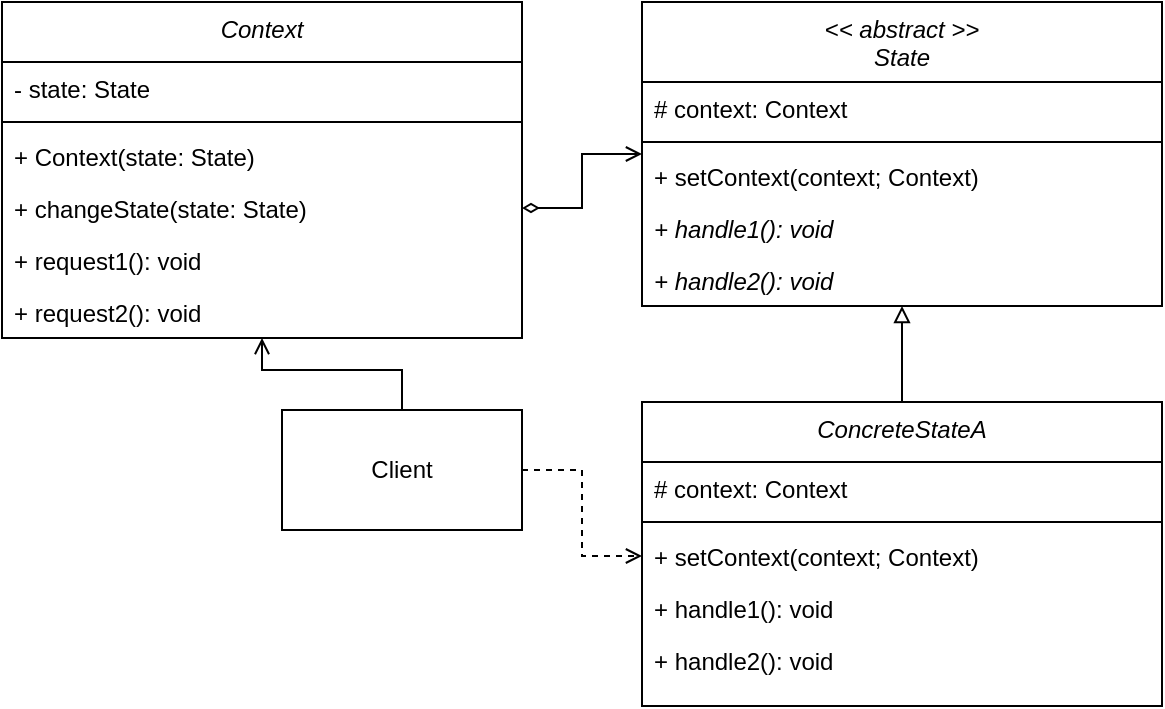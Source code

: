 <mxfile version="20.8.10" type="device"><diagram id="C5RBs43oDa-KdzZeNtuy" name="Page-1"><mxGraphModel dx="954" dy="674" grid="1" gridSize="10" guides="1" tooltips="1" connect="1" arrows="1" fold="1" page="1" pageScale="1" pageWidth="827" pageHeight="1169" math="0" shadow="0"><root><mxCell id="WIyWlLk6GJQsqaUBKTNV-0"/><mxCell id="WIyWlLk6GJQsqaUBKTNV-1" parent="WIyWlLk6GJQsqaUBKTNV-0"/><mxCell id="38xjc2YD5wqD6VukVUvA-47" value="Context" style="swimlane;fontStyle=2;align=center;verticalAlign=top;childLayout=stackLayout;horizontal=1;startSize=30;horizontalStack=0;resizeParent=1;resizeLast=0;collapsible=1;marginBottom=0;rounded=0;shadow=0;strokeWidth=1;swimlaneLine=1;" vertex="1" parent="WIyWlLk6GJQsqaUBKTNV-1"><mxGeometry x="40" y="20" width="260" height="168" as="geometry"><mxRectangle x="230" y="140" width="160" height="26" as="alternateBounds"/></mxGeometry></mxCell><mxCell id="38xjc2YD5wqD6VukVUvA-48" value="- state: State" style="text;align=left;verticalAlign=top;spacingLeft=4;spacingRight=4;overflow=hidden;rotatable=0;points=[[0,0.5],[1,0.5]];portConstraint=eastwest;" vertex="1" parent="38xjc2YD5wqD6VukVUvA-47"><mxGeometry y="30" width="260" height="26" as="geometry"/></mxCell><mxCell id="38xjc2YD5wqD6VukVUvA-49" value="" style="line;html=1;strokeWidth=1;align=left;verticalAlign=middle;spacingTop=-1;spacingLeft=3;spacingRight=3;rotatable=0;labelPosition=right;points=[];portConstraint=eastwest;" vertex="1" parent="38xjc2YD5wqD6VukVUvA-47"><mxGeometry y="56" width="260" height="8" as="geometry"/></mxCell><mxCell id="38xjc2YD5wqD6VukVUvA-50" value="+ Context(state: State)" style="text;align=left;verticalAlign=top;spacingLeft=4;spacingRight=4;overflow=hidden;rotatable=0;points=[[0,0.5],[1,0.5]];portConstraint=eastwest;" vertex="1" parent="38xjc2YD5wqD6VukVUvA-47"><mxGeometry y="64" width="260" height="26" as="geometry"/></mxCell><mxCell id="38xjc2YD5wqD6VukVUvA-100" value="+ changeState(state: State)" style="text;align=left;verticalAlign=top;spacingLeft=4;spacingRight=4;overflow=hidden;rotatable=0;points=[[0,0.5],[1,0.5]];portConstraint=eastwest;" vertex="1" parent="38xjc2YD5wqD6VukVUvA-47"><mxGeometry y="90" width="260" height="26" as="geometry"/></mxCell><mxCell id="38xjc2YD5wqD6VukVUvA-102" value="+ request1(): void" style="text;align=left;verticalAlign=top;spacingLeft=4;spacingRight=4;overflow=hidden;rotatable=0;points=[[0,0.5],[1,0.5]];portConstraint=eastwest;" vertex="1" parent="38xjc2YD5wqD6VukVUvA-47"><mxGeometry y="116" width="260" height="26" as="geometry"/></mxCell><mxCell id="38xjc2YD5wqD6VukVUvA-103" value="+ request2(): void" style="text;align=left;verticalAlign=top;spacingLeft=4;spacingRight=4;overflow=hidden;rotatable=0;points=[[0,0.5],[1,0.5]];portConstraint=eastwest;" vertex="1" parent="38xjc2YD5wqD6VukVUvA-47"><mxGeometry y="142" width="260" height="26" as="geometry"/></mxCell><mxCell id="38xjc2YD5wqD6VukVUvA-118" style="edgeStyle=orthogonalEdgeStyle;rounded=0;orthogonalLoop=1;jettySize=auto;html=1;entryX=1;entryY=0.5;entryDx=0;entryDy=0;startArrow=open;startFill=0;endArrow=diamondThin;endFill=0;" edge="1" parent="WIyWlLk6GJQsqaUBKTNV-1" source="38xjc2YD5wqD6VukVUvA-86" target="38xjc2YD5wqD6VukVUvA-100"><mxGeometry relative="1" as="geometry"/></mxCell><mxCell id="38xjc2YD5wqD6VukVUvA-86" value="&lt;&lt; abstract &gt;&gt;&#10;State" style="swimlane;fontStyle=2;align=center;verticalAlign=top;childLayout=stackLayout;horizontal=1;startSize=40;horizontalStack=0;resizeParent=1;resizeLast=0;collapsible=1;marginBottom=0;rounded=0;shadow=0;strokeWidth=1;swimlaneLine=1;" vertex="1" parent="WIyWlLk6GJQsqaUBKTNV-1"><mxGeometry x="360" y="20" width="260" height="152" as="geometry"><mxRectangle x="230" y="140" width="160" height="26" as="alternateBounds"/></mxGeometry></mxCell><mxCell id="38xjc2YD5wqD6VukVUvA-87" value="# context: Context" style="text;align=left;verticalAlign=top;spacingLeft=4;spacingRight=4;overflow=hidden;rotatable=0;points=[[0,0.5],[1,0.5]];portConstraint=eastwest;" vertex="1" parent="38xjc2YD5wqD6VukVUvA-86"><mxGeometry y="40" width="260" height="26" as="geometry"/></mxCell><mxCell id="38xjc2YD5wqD6VukVUvA-88" value="" style="line;html=1;strokeWidth=1;align=left;verticalAlign=middle;spacingTop=-1;spacingLeft=3;spacingRight=3;rotatable=0;labelPosition=right;points=[];portConstraint=eastwest;" vertex="1" parent="38xjc2YD5wqD6VukVUvA-86"><mxGeometry y="66" width="260" height="8" as="geometry"/></mxCell><mxCell id="38xjc2YD5wqD6VukVUvA-104" value="+ setContext(context; Context)" style="text;align=left;verticalAlign=top;spacingLeft=4;spacingRight=4;overflow=hidden;rotatable=0;points=[[0,0.5],[1,0.5]];portConstraint=eastwest;" vertex="1" parent="38xjc2YD5wqD6VukVUvA-86"><mxGeometry y="74" width="260" height="26" as="geometry"/></mxCell><mxCell id="38xjc2YD5wqD6VukVUvA-89" value="+ handle1(): void" style="text;align=left;verticalAlign=top;spacingLeft=4;spacingRight=4;overflow=hidden;rotatable=0;points=[[0,0.5],[1,0.5]];portConstraint=eastwest;fontStyle=2" vertex="1" parent="38xjc2YD5wqD6VukVUvA-86"><mxGeometry y="100" width="260" height="26" as="geometry"/></mxCell><mxCell id="38xjc2YD5wqD6VukVUvA-101" value="+ handle2(): void" style="text;align=left;verticalAlign=top;spacingLeft=4;spacingRight=4;overflow=hidden;rotatable=0;points=[[0,0.5],[1,0.5]];portConstraint=eastwest;fontStyle=2" vertex="1" parent="38xjc2YD5wqD6VukVUvA-86"><mxGeometry y="126" width="260" height="26" as="geometry"/></mxCell><mxCell id="38xjc2YD5wqD6VukVUvA-119" style="edgeStyle=orthogonalEdgeStyle;rounded=0;orthogonalLoop=1;jettySize=auto;html=1;startArrow=none;startFill=0;endArrow=open;endFill=0;" edge="1" parent="WIyWlLk6GJQsqaUBKTNV-1" source="38xjc2YD5wqD6VukVUvA-98" target="38xjc2YD5wqD6VukVUvA-47"><mxGeometry relative="1" as="geometry"/></mxCell><mxCell id="38xjc2YD5wqD6VukVUvA-120" style="edgeStyle=orthogonalEdgeStyle;rounded=0;orthogonalLoop=1;jettySize=auto;html=1;entryX=0;entryY=0.5;entryDx=0;entryDy=0;startArrow=none;startFill=0;endArrow=open;endFill=0;dashed=1;" edge="1" parent="WIyWlLk6GJQsqaUBKTNV-1" source="38xjc2YD5wqD6VukVUvA-98" target="38xjc2YD5wqD6VukVUvA-108"><mxGeometry relative="1" as="geometry"/></mxCell><mxCell id="38xjc2YD5wqD6VukVUvA-98" value="Client" style="rounded=0;whiteSpace=wrap;html=1;" vertex="1" parent="WIyWlLk6GJQsqaUBKTNV-1"><mxGeometry x="180" y="224" width="120" height="60" as="geometry"/></mxCell><mxCell id="38xjc2YD5wqD6VukVUvA-117" style="edgeStyle=orthogonalEdgeStyle;rounded=0;orthogonalLoop=1;jettySize=auto;html=1;startArrow=none;startFill=0;endArrow=block;endFill=0;" edge="1" parent="WIyWlLk6GJQsqaUBKTNV-1" source="38xjc2YD5wqD6VukVUvA-105" target="38xjc2YD5wqD6VukVUvA-86"><mxGeometry relative="1" as="geometry"/></mxCell><mxCell id="38xjc2YD5wqD6VukVUvA-105" value="ConcreteStateA" style="swimlane;fontStyle=2;align=center;verticalAlign=top;childLayout=stackLayout;horizontal=1;startSize=30;horizontalStack=0;resizeParent=1;resizeLast=0;collapsible=1;marginBottom=0;rounded=0;shadow=0;strokeWidth=1;swimlaneLine=1;" vertex="1" parent="WIyWlLk6GJQsqaUBKTNV-1"><mxGeometry x="360" y="220" width="260" height="152" as="geometry"><mxRectangle x="230" y="140" width="160" height="26" as="alternateBounds"/></mxGeometry></mxCell><mxCell id="38xjc2YD5wqD6VukVUvA-106" value="# context: Context" style="text;align=left;verticalAlign=top;spacingLeft=4;spacingRight=4;overflow=hidden;rotatable=0;points=[[0,0.5],[1,0.5]];portConstraint=eastwest;" vertex="1" parent="38xjc2YD5wqD6VukVUvA-105"><mxGeometry y="30" width="260" height="26" as="geometry"/></mxCell><mxCell id="38xjc2YD5wqD6VukVUvA-107" value="" style="line;html=1;strokeWidth=1;align=left;verticalAlign=middle;spacingTop=-1;spacingLeft=3;spacingRight=3;rotatable=0;labelPosition=right;points=[];portConstraint=eastwest;" vertex="1" parent="38xjc2YD5wqD6VukVUvA-105"><mxGeometry y="56" width="260" height="8" as="geometry"/></mxCell><mxCell id="38xjc2YD5wqD6VukVUvA-108" value="+ setContext(context; Context)" style="text;align=left;verticalAlign=top;spacingLeft=4;spacingRight=4;overflow=hidden;rotatable=0;points=[[0,0.5],[1,0.5]];portConstraint=eastwest;" vertex="1" parent="38xjc2YD5wqD6VukVUvA-105"><mxGeometry y="64" width="260" height="26" as="geometry"/></mxCell><mxCell id="38xjc2YD5wqD6VukVUvA-109" value="+ handle1(): void" style="text;align=left;verticalAlign=top;spacingLeft=4;spacingRight=4;overflow=hidden;rotatable=0;points=[[0,0.5],[1,0.5]];portConstraint=eastwest;fontStyle=0" vertex="1" parent="38xjc2YD5wqD6VukVUvA-105"><mxGeometry y="90" width="260" height="26" as="geometry"/></mxCell><mxCell id="38xjc2YD5wqD6VukVUvA-110" value="+ handle2(): void" style="text;align=left;verticalAlign=top;spacingLeft=4;spacingRight=4;overflow=hidden;rotatable=0;points=[[0,0.5],[1,0.5]];portConstraint=eastwest;fontStyle=0" vertex="1" parent="38xjc2YD5wqD6VukVUvA-105"><mxGeometry y="116" width="260" height="26" as="geometry"/></mxCell></root></mxGraphModel></diagram></mxfile>